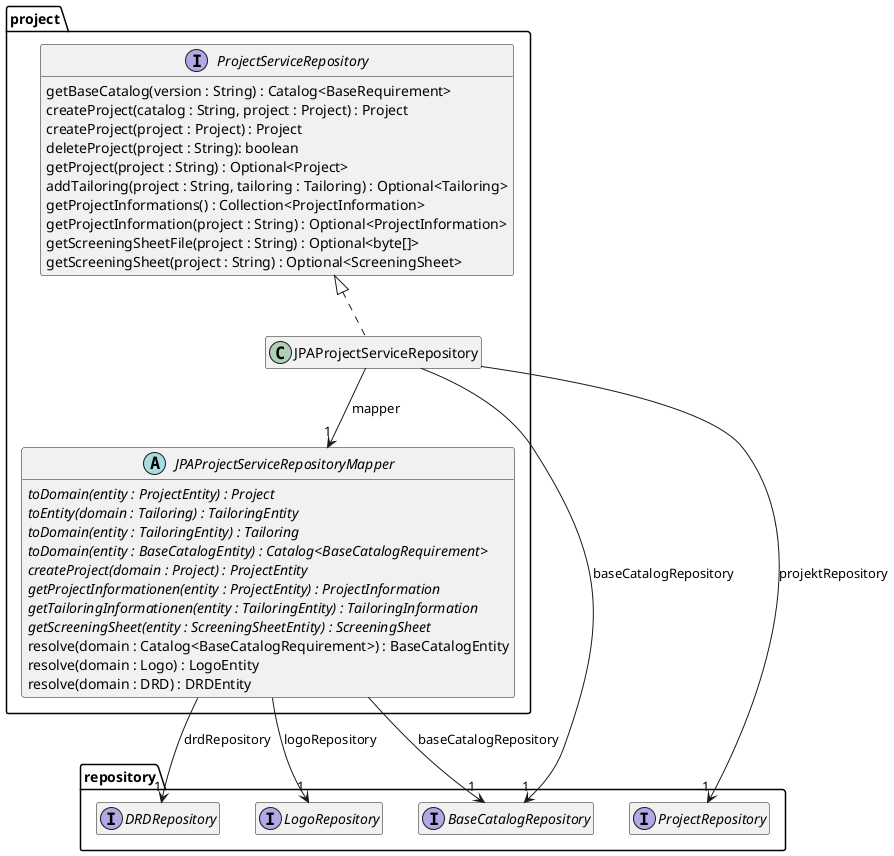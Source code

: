 @startuml Ebene3.png
hide empty members

package repository {
    interface BaseCatalogRepository
    interface LogoRepository
    interface ProjectRepository
    interface DRDRepository
}
package project {

    interface ProjectServiceRepository {
        getBaseCatalog(version : String) : Catalog<BaseRequirement>
        createProject(catalog : String, project : Project) : Project
        createProject(project : Project) : Project
        deleteProject(project : String): boolean
        getProject(project : String) : Optional<Project>
        addTailoring(project : String, tailoring : Tailoring) : Optional<Tailoring>
        getProjectInformations() : Collection<ProjectInformation>
        getProjectInformation(project : String) : Optional<ProjectInformation>
        getScreeningSheetFile(project : String) : Optional<byte[]>
        getScreeningSheet(project : String) : Optional<ScreeningSheet>
    }

    abstract class JPAProjectServiceRepositoryMapper {
        {abstract} toDomain(entity : ProjectEntity) : Project
        {abstract} toEntity(domain : Tailoring) : TailoringEntity
        {abstract} toDomain(entity : TailoringEntity) : Tailoring
        {abstract} toDomain(entity : BaseCatalogEntity) : Catalog<BaseCatalogRequirement>
        {abstract} createProject(domain : Project) : ProjectEntity
        {abstract} getProjectInformationen(entity : ProjectEntity) : ProjectInformation
        {abstract} getTailoringInformationen(entity : TailoringEntity) : TailoringInformation
        {abstract} getScreeningSheet(entity : ScreeningSheetEntity) : ScreeningSheet
        resolve(domain : Catalog<BaseCatalogRequirement>) : BaseCatalogEntity
        resolve(domain : Logo) : LogoEntity
        resolve(domain : DRD) : DRDEntity
    }
    JPAProjectServiceRepositoryMapper --> "1" LogoRepository : logoRepository
    JPAProjectServiceRepositoryMapper --> "1" BaseCatalogRepository : baseCatalogRepository
    JPAProjectServiceRepositoryMapper --> "1" DRDRepository : drdRepository

    class JPAProjectServiceRepository {
    }
    ProjectServiceRepository <|.. JPAProjectServiceRepository
    JPAProjectServiceRepository --> "1" JPAProjectServiceRepositoryMapper : mapper
    JPAProjectServiceRepository --> "1" ProjectRepository : projektRepository
    JPAProjectServiceRepository --> "1" BaseCatalogRepository : baseCatalogRepository

}
@enduml